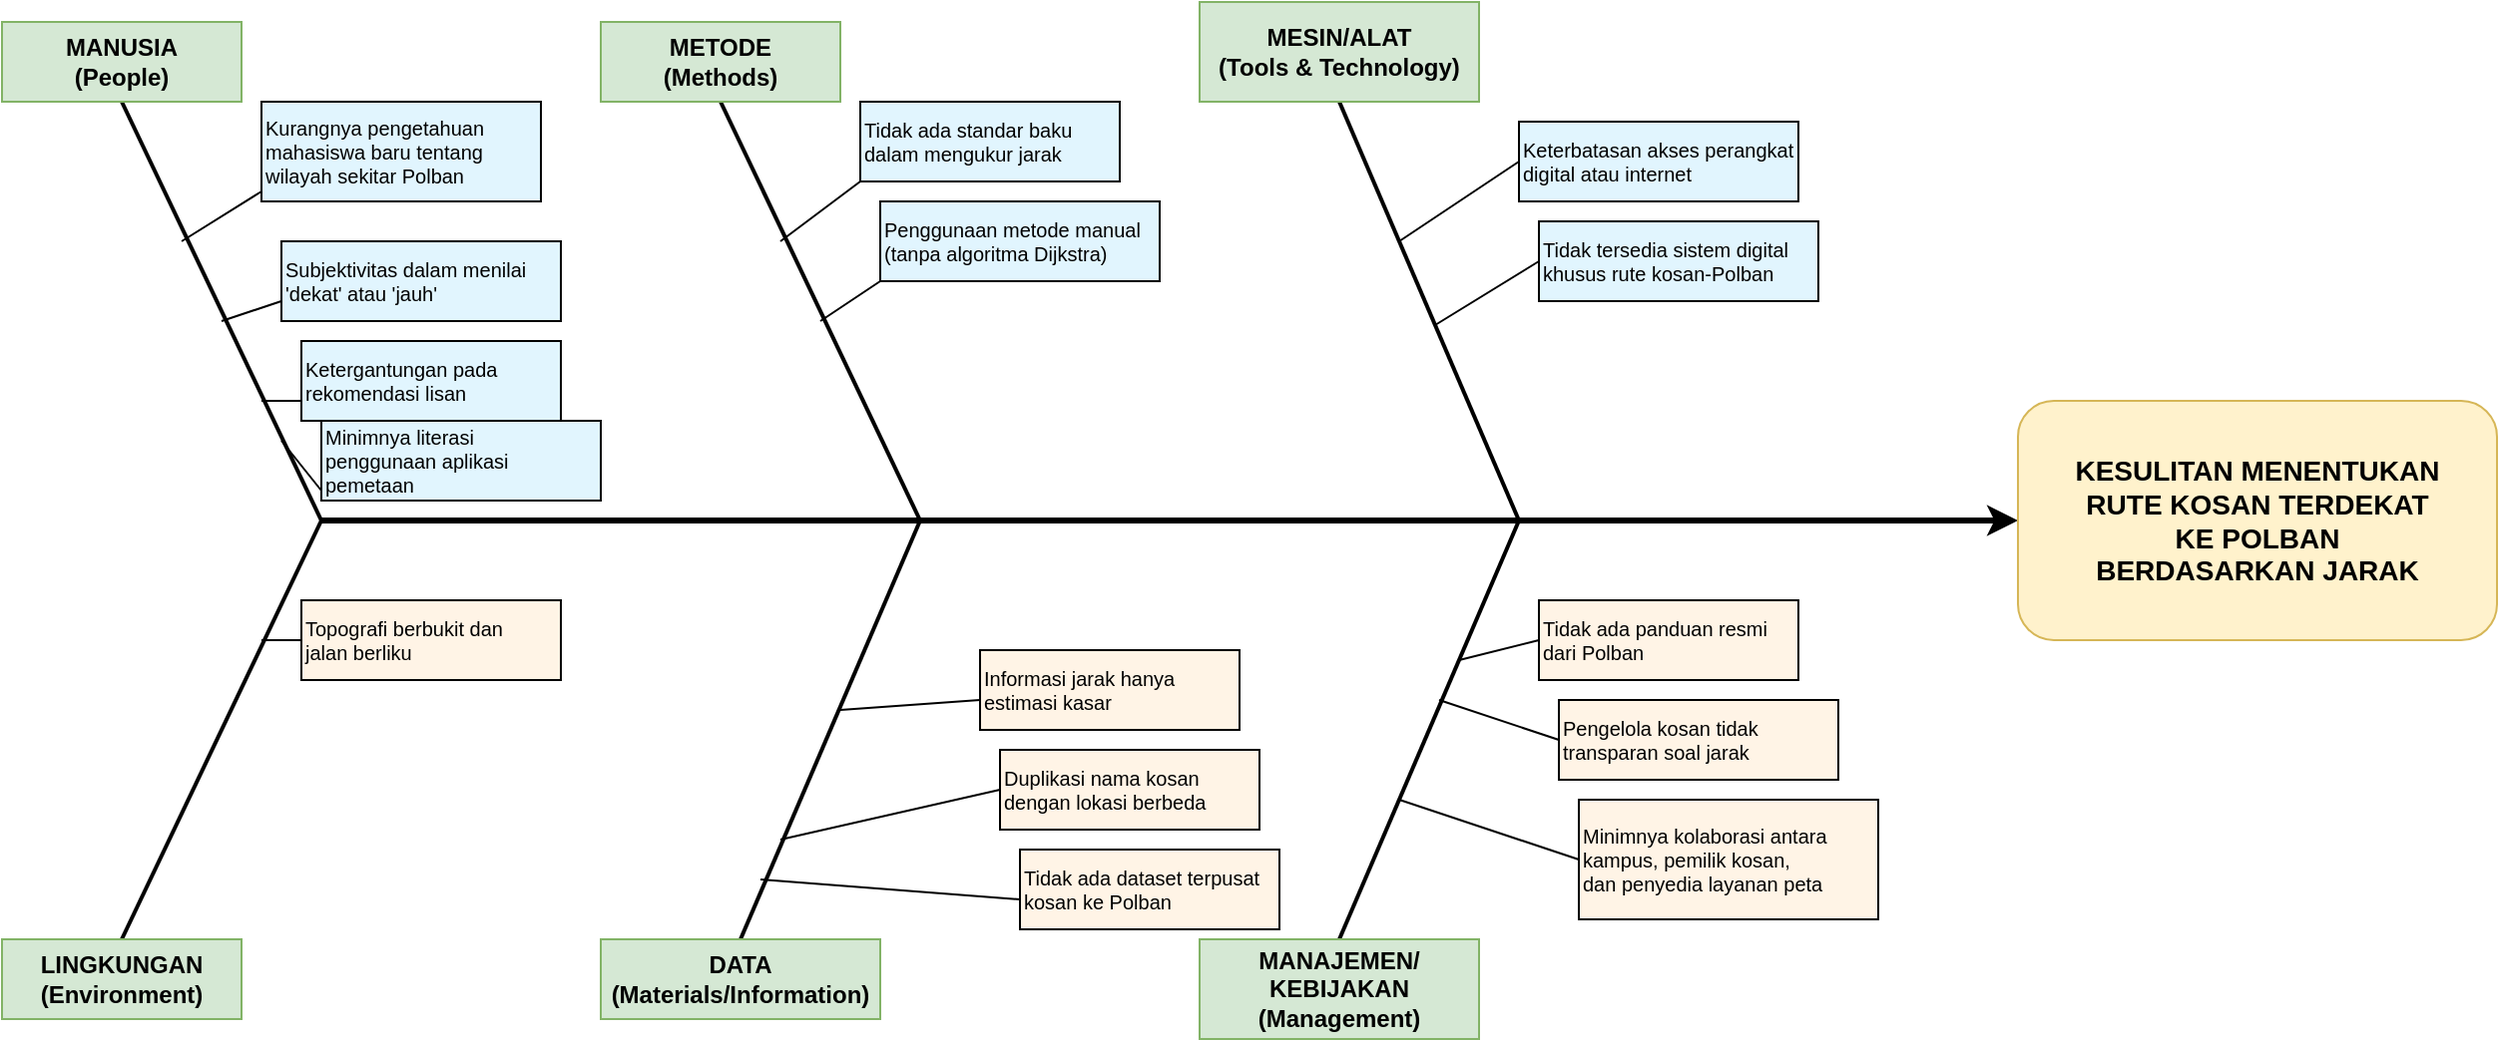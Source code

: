 <mxfile version="28.2.7">
  <diagram name="Fishbone Diagram" id="0">
    <mxGraphModel dx="843" dy="657" grid="1" gridSize="10" guides="1" tooltips="1" connect="1" arrows="1" fold="1" page="1" pageScale="1" pageWidth="1600" pageHeight="900" math="0" shadow="0">
      <root>
        <mxCell id="0" />
        <mxCell id="1" parent="0" />
        <mxCell id="spine" value="" style="endArrow=classic;html=1;strokeWidth=3;strokeColor=#000000;entryX=0;entryY=0.5;entryDx=0;entryDy=0;" parent="1" target="effect" edge="1">
          <mxGeometry width="50" height="50" relative="1" as="geometry">
            <mxPoint x="300" y="450" as="sourcePoint" />
            <mxPoint x="1400" y="450" as="targetPoint" />
          </mxGeometry>
        </mxCell>
        <mxCell id="effect" value="&lt;b&gt;KESULITAN MENENTUKAN&lt;br&gt;RUTE KOSAN TERDEKAT&lt;br&gt;KE POLBAN&lt;br&gt;BERDASARKAN JARAK&lt;/b&gt;" style="rounded=1;whiteSpace=wrap;html=1;fillColor=#fff2cc;strokeColor=#d6b656;fontSize=14;fontStyle=1" parent="1" vertex="1">
          <mxGeometry x="1150" y="390" width="240" height="120" as="geometry" />
        </mxCell>
        <mxCell id="bone1" value="" style="endArrow=none;html=1;strokeWidth=2;strokeColor=#000000;entryX=0.5;entryY=1;entryDx=0;entryDy=0;" parent="1" target="cat1" edge="1">
          <mxGeometry width="50" height="50" relative="1" as="geometry">
            <mxPoint x="300" y="450" as="sourcePoint" />
            <mxPoint x="200" y="250" as="targetPoint" />
          </mxGeometry>
        </mxCell>
        <mxCell id="cat1" value="&lt;b&gt;MANUSIA&lt;/b&gt;&lt;br&gt;(People)" style="rounded=0;whiteSpace=wrap;html=1;fillColor=#d5e8d4;strokeColor=#82b366;fontSize=12;fontStyle=1" parent="1" vertex="1">
          <mxGeometry x="140" y="200" width="120" height="40" as="geometry" />
        </mxCell>
        <mxCell id="m1" value="Kurangnya pengetahuan&lt;br&gt;mahasiswa baru tentang&lt;br&gt;wilayah sekitar Polban" style="rounded=0;whiteSpace=wrap;html=1;fillColor=#e1f5fe;align=left;fontSize=10;" parent="1" vertex="1">
          <mxGeometry x="270" y="240" width="140" height="50" as="geometry" />
        </mxCell>
        <mxCell id="m1line" value="" style="endArrow=none;html=1;strokeWidth=1;" parent="1" edge="1">
          <mxGeometry width="50" height="50" relative="1" as="geometry">
            <mxPoint x="270" y="285" as="sourcePoint" />
            <mxPoint x="230" y="310" as="targetPoint" />
          </mxGeometry>
        </mxCell>
        <mxCell id="m2" value="Subjektivitas dalam menilai&lt;br&gt;&#39;dekat&#39; atau &#39;jauh&#39;" style="rounded=0;whiteSpace=wrap;html=1;fillColor=#e1f5fe;align=left;fontSize=10;" parent="1" vertex="1">
          <mxGeometry x="280" y="310" width="140" height="40" as="geometry" />
        </mxCell>
        <mxCell id="m2line" value="" style="endArrow=none;html=1;strokeWidth=1;" parent="1" edge="1">
          <mxGeometry width="50" height="50" relative="1" as="geometry">
            <mxPoint x="280" y="340" as="sourcePoint" />
            <mxPoint x="250" y="350" as="targetPoint" />
          </mxGeometry>
        </mxCell>
        <mxCell id="m3" value="Ketergantungan pada&lt;br&gt;rekomendasi lisan" style="rounded=0;whiteSpace=wrap;html=1;fillColor=#e1f5fe;align=left;fontSize=10;" parent="1" vertex="1">
          <mxGeometry x="290" y="360" width="130" height="40" as="geometry" />
        </mxCell>
        <mxCell id="m3line" value="" style="endArrow=none;html=1;strokeWidth=1;" parent="1" edge="1">
          <mxGeometry width="50" height="50" relative="1" as="geometry">
            <mxPoint x="290" y="390" as="sourcePoint" />
            <mxPoint x="270" y="390" as="targetPoint" />
          </mxGeometry>
        </mxCell>
        <mxCell id="m4line" value="" style="endArrow=none;html=1;strokeWidth=1;" parent="1" edge="1">
          <mxGeometry width="50" height="50" relative="1" as="geometry">
            <mxPoint x="300" y="435" as="sourcePoint" />
            <mxPoint x="280" y="410" as="targetPoint" />
          </mxGeometry>
        </mxCell>
        <mxCell id="bone2" value="" style="endArrow=none;html=1;strokeWidth=2;strokeColor=#000000;entryX=0.5;entryY=1;entryDx=0;entryDy=0;" parent="1" target="cat2" edge="1">
          <mxGeometry width="50" height="50" relative="1" as="geometry">
            <mxPoint x="600" y="450" as="sourcePoint" />
            <mxPoint x="500" y="250" as="targetPoint" />
          </mxGeometry>
        </mxCell>
        <mxCell id="cat2" value="&lt;b&gt;METODE&lt;/b&gt;&lt;br&gt;(Methods)" style="rounded=0;whiteSpace=wrap;html=1;fillColor=#d5e8d4;strokeColor=#82b366;fontSize=12;fontStyle=1" parent="1" vertex="1">
          <mxGeometry x="440" y="200" width="120" height="40" as="geometry" />
        </mxCell>
        <mxCell id="mt1" value="Tidak ada standar baku&lt;br&gt;dalam mengukur jarak" style="rounded=0;whiteSpace=wrap;html=1;fillColor=#e1f5fe;align=left;fontSize=10;" parent="1" vertex="1">
          <mxGeometry x="570" y="240" width="130" height="40" as="geometry" />
        </mxCell>
        <mxCell id="mt1line" value="" style="endArrow=none;html=1;strokeWidth=1;" parent="1" edge="1">
          <mxGeometry width="50" height="50" relative="1" as="geometry">
            <mxPoint x="570" y="280" as="sourcePoint" />
            <mxPoint x="530" y="310" as="targetPoint" />
          </mxGeometry>
        </mxCell>
        <mxCell id="mt2" value="Penggunaan metode manual&lt;br&gt;(tanpa algoritma Dijkstra)" style="rounded=0;whiteSpace=wrap;html=1;fillColor=#e1f5fe;align=left;fontSize=10;" parent="1" vertex="1">
          <mxGeometry x="580" y="290" width="140" height="40" as="geometry" />
        </mxCell>
        <mxCell id="mt2line" value="" style="endArrow=none;html=1;strokeWidth=1;" parent="1" edge="1">
          <mxGeometry width="50" height="50" relative="1" as="geometry">
            <mxPoint x="580" y="330" as="sourcePoint" />
            <mxPoint x="550" y="350" as="targetPoint" />
          </mxGeometry>
        </mxCell>
        <mxCell id="bone3" value="" style="endArrow=none;html=1;strokeWidth=2;strokeColor=#000000;entryX=0.5;entryY=1;entryDx=0;entryDy=0;" parent="1" target="cat3" edge="1">
          <mxGeometry width="50" height="50" relative="1" as="geometry">
            <mxPoint x="900" y="450" as="sourcePoint" />
            <mxPoint x="800" y="250" as="targetPoint" />
          </mxGeometry>
        </mxCell>
        <mxCell id="cat3" value="&lt;b&gt;MESIN/ALAT&lt;/b&gt;&lt;br&gt;(Tools &amp;amp; Technology)" style="rounded=0;whiteSpace=wrap;html=1;fillColor=#d5e8d4;strokeColor=#82b366;fontSize=12;fontStyle=1" parent="1" vertex="1">
          <mxGeometry x="740" y="190" width="140" height="50" as="geometry" />
        </mxCell>
        <mxCell id="ms1" value="Keterbatasan akses perangkat&lt;br&gt;digital atau internet" style="rounded=0;whiteSpace=wrap;html=1;fillColor=#e1f5fe;align=left;fontSize=10;" parent="1" vertex="1">
          <mxGeometry x="900" y="250" width="140" height="40" as="geometry" />
        </mxCell>
        <mxCell id="ms1line" value="" style="endArrow=none;html=1;strokeWidth=1;exitX=0;exitY=0.5;exitDx=0;exitDy=0;" parent="1" source="ms1" edge="1">
          <mxGeometry width="50" height="50" relative="1" as="geometry">
            <mxPoint x="883" y="277" as="sourcePoint" />
            <mxPoint x="840" y="310" as="targetPoint" />
          </mxGeometry>
        </mxCell>
        <mxCell id="ms2" value="Tidak tersedia sistem digital&lt;br&gt;khusus rute kosan-Polban" style="rounded=0;whiteSpace=wrap;html=1;fillColor=#e1f5fe;align=left;fontSize=10;" parent="1" vertex="1">
          <mxGeometry x="910" y="300" width="140" height="40" as="geometry" />
        </mxCell>
        <mxCell id="ms2line" value="" style="endArrow=none;html=1;strokeWidth=1;exitX=0;exitY=0.5;exitDx=0;exitDy=0;" parent="1" source="ms2" edge="1">
          <mxGeometry width="50" height="50" relative="1" as="geometry">
            <mxPoint x="893" y="327" as="sourcePoint" />
            <mxPoint x="858" y="352" as="targetPoint" />
          </mxGeometry>
        </mxCell>
        <mxCell id="bone4" value="" style="endArrow=none;html=1;strokeWidth=2;strokeColor=#000000;entryX=0.5;entryY=0;entryDx=0;entryDy=0;" parent="1" target="cat4" edge="1">
          <mxGeometry width="50" height="50" relative="1" as="geometry">
            <mxPoint x="300" y="450" as="sourcePoint" />
            <mxPoint x="200" y="650" as="targetPoint" />
          </mxGeometry>
        </mxCell>
        <mxCell id="cat4" value="&lt;b&gt;LINGKUNGAN&lt;/b&gt;&lt;br&gt;(Environment)" style="rounded=0;whiteSpace=wrap;html=1;fillColor=#d5e8d4;strokeColor=#82b366;fontSize=12;fontStyle=1" parent="1" vertex="1">
          <mxGeometry x="140" y="660" width="120" height="40" as="geometry" />
        </mxCell>
        <mxCell id="ksLWQMlaSQ6lBy1Z-fE6-2" style="edgeStyle=orthogonalEdgeStyle;rounded=0;orthogonalLoop=1;jettySize=auto;html=1;exitX=0;exitY=0.5;exitDx=0;exitDy=0;endArrow=none;endFill=0;" parent="1" source="l1" edge="1">
          <mxGeometry relative="1" as="geometry">
            <mxPoint x="270" y="510.167" as="targetPoint" />
          </mxGeometry>
        </mxCell>
        <mxCell id="l1" value="Topografi berbukit dan&lt;br&gt;jalan berliku" style="rounded=0;whiteSpace=wrap;html=1;fillColor=#fff4e6;align=left;fontSize=10;" parent="1" vertex="1">
          <mxGeometry x="290" y="490" width="130" height="40" as="geometry" />
        </mxCell>
        <mxCell id="bone5" value="" style="endArrow=none;html=1;strokeWidth=2;strokeColor=#000000;entryX=0.5;entryY=0;entryDx=0;entryDy=0;" parent="1" target="cat5" edge="1">
          <mxGeometry width="50" height="50" relative="1" as="geometry">
            <mxPoint x="600" y="450" as="sourcePoint" />
            <mxPoint x="500" y="650" as="targetPoint" />
          </mxGeometry>
        </mxCell>
        <mxCell id="cat5" value="&lt;b&gt;DATA&lt;/b&gt;&lt;br&gt;(Materials/Information)" style="rounded=0;whiteSpace=wrap;html=1;fillColor=#d5e8d4;strokeColor=#82b366;fontSize=12;fontStyle=1" parent="1" vertex="1">
          <mxGeometry x="440" y="660" width="140" height="40" as="geometry" />
        </mxCell>
        <mxCell id="d2" value="Informasi jarak hanya&lt;br&gt;estimasi kasar" style="rounded=0;whiteSpace=wrap;html=1;fillColor=#fff4e6;align=left;fontSize=10;" parent="1" vertex="1">
          <mxGeometry x="630" y="515" width="130" height="40" as="geometry" />
        </mxCell>
        <mxCell id="d2line" value="" style="endArrow=none;html=1;strokeWidth=1;" parent="1" edge="1">
          <mxGeometry width="50" height="50" relative="1" as="geometry">
            <mxPoint x="630" y="540" as="sourcePoint" />
            <mxPoint x="560" y="545" as="targetPoint" />
          </mxGeometry>
        </mxCell>
        <mxCell id="d3" value="Duplikasi nama kosan&lt;br&gt;dengan lokasi berbeda" style="rounded=0;whiteSpace=wrap;html=1;fillColor=#fff4e6;align=left;fontSize=10;" parent="1" vertex="1">
          <mxGeometry x="640" y="565" width="130" height="40" as="geometry" />
        </mxCell>
        <mxCell id="d3line" value="" style="endArrow=none;html=1;strokeWidth=1;exitX=0;exitY=0.5;exitDx=0;exitDy=0;" parent="1" source="d3" edge="1">
          <mxGeometry width="50" height="50" relative="1" as="geometry">
            <mxPoint x="590" y="610" as="sourcePoint" />
            <mxPoint x="530" y="610" as="targetPoint" />
          </mxGeometry>
        </mxCell>
        <mxCell id="d4" value="Tidak ada dataset terpusat&lt;br&gt;kosan ke Polban" style="rounded=0;whiteSpace=wrap;html=1;fillColor=#fff4e6;align=left;fontSize=10;" parent="1" vertex="1">
          <mxGeometry x="650" y="615" width="130" height="40" as="geometry" />
        </mxCell>
        <mxCell id="d4line" value="" style="endArrow=none;html=1;strokeWidth=1;" parent="1" edge="1">
          <mxGeometry width="50" height="50" relative="1" as="geometry">
            <mxPoint x="650" y="640" as="sourcePoint" />
            <mxPoint x="520" y="630" as="targetPoint" />
          </mxGeometry>
        </mxCell>
        <mxCell id="bone6" value="" style="endArrow=none;html=1;strokeWidth=2;strokeColor=#000000;entryX=0.5;entryY=0;entryDx=0;entryDy=0;" parent="1" target="cat6" edge="1">
          <mxGeometry width="50" height="50" relative="1" as="geometry">
            <mxPoint x="900" y="450" as="sourcePoint" />
            <mxPoint x="800" y="650" as="targetPoint" />
          </mxGeometry>
        </mxCell>
        <mxCell id="cat6" value="&lt;b&gt;MANAJEMEN/&lt;br&gt;KEBIJAKAN&lt;/b&gt;&lt;br&gt;(Management)" style="rounded=0;whiteSpace=wrap;html=1;fillColor=#d5e8d4;strokeColor=#82b366;fontSize=12;fontStyle=1" parent="1" vertex="1">
          <mxGeometry x="740" y="660" width="140" height="50" as="geometry" />
        </mxCell>
        <mxCell id="mg1" value="Tidak ada panduan resmi&lt;br&gt;dari Polban" style="rounded=0;whiteSpace=wrap;html=1;fillColor=#fff4e6;align=left;fontSize=10;" parent="1" vertex="1">
          <mxGeometry x="910" y="490" width="130" height="40" as="geometry" />
        </mxCell>
        <mxCell id="mg1line" value="" style="endArrow=none;html=1;strokeWidth=1;exitX=0;exitY=0.5;exitDx=0;exitDy=0;" parent="1" source="mg1" edge="1">
          <mxGeometry width="50" height="50" relative="1" as="geometry">
            <mxPoint x="870" y="510" as="sourcePoint" />
            <mxPoint x="870" y="520" as="targetPoint" />
          </mxGeometry>
        </mxCell>
        <mxCell id="mg2" value="Pengelola kosan tidak&lt;br&gt;transparan soal jarak" style="rounded=0;whiteSpace=wrap;html=1;fillColor=#fff4e6;align=left;fontSize=10;" parent="1" vertex="1">
          <mxGeometry x="920" y="540" width="140" height="40" as="geometry" />
        </mxCell>
        <mxCell id="mg2line" value="" style="endArrow=none;html=1;strokeWidth=1;exitX=0;exitY=0.5;exitDx=0;exitDy=0;" parent="1" source="mg2" edge="1">
          <mxGeometry width="50" height="50" relative="1" as="geometry">
            <mxPoint x="880" y="560" as="sourcePoint" />
            <mxPoint x="860" y="540" as="targetPoint" />
          </mxGeometry>
        </mxCell>
        <mxCell id="mg3" value="Minimnya kolaborasi antara&lt;br&gt;kampus, pemilik kosan,&lt;br&gt;dan penyedia layanan peta" style="rounded=0;whiteSpace=wrap;html=1;fillColor=#fff4e6;align=left;fontSize=10;" parent="1" vertex="1">
          <mxGeometry x="930" y="590" width="150" height="60" as="geometry" />
        </mxCell>
        <mxCell id="mg3line" value="" style="endArrow=none;html=1;strokeWidth=1;exitX=0;exitY=0.5;exitDx=0;exitDy=0;" parent="1" source="mg3" edge="1">
          <mxGeometry width="50" height="50" relative="1" as="geometry">
            <mxPoint x="890" y="620" as="sourcePoint" />
            <mxPoint x="840" y="590" as="targetPoint" />
          </mxGeometry>
        </mxCell>
        <mxCell id="m4" value="Minimnya literasi&lt;br&gt;penggunaan aplikasi pemetaan" style="rounded=0;whiteSpace=wrap;html=1;fillColor=#e1f5fe;align=left;fontSize=10;" parent="1" vertex="1">
          <mxGeometry x="300" y="400" width="140" height="40" as="geometry" />
        </mxCell>
      </root>
    </mxGraphModel>
  </diagram>
</mxfile>
